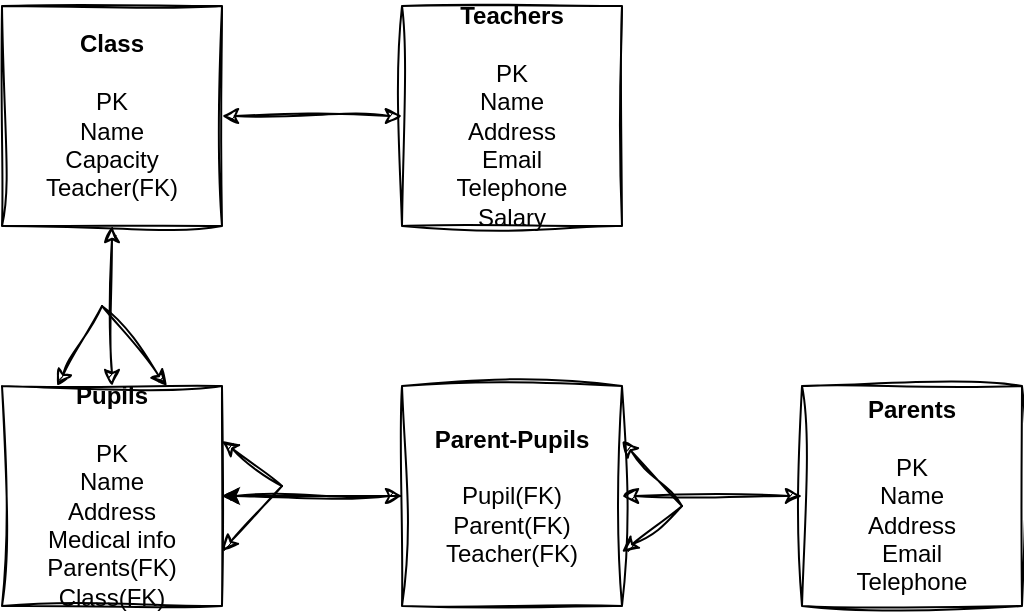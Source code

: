<mxfile version="26.1.0">
  <diagram name="Page-1" id="R_1BPAozDAuSYq13uV4G">
    <mxGraphModel dx="1208" dy="792" grid="1" gridSize="10" guides="1" tooltips="1" connect="1" arrows="1" fold="1" page="1" pageScale="1" pageWidth="827" pageHeight="1169" math="0" shadow="0">
      <root>
        <mxCell id="0" />
        <mxCell id="1" parent="0" />
        <mxCell id="sRKy9_dC_oPjdow7FwWJ-1" value="&lt;b&gt;Class&lt;/b&gt;&lt;div&gt;&lt;br&gt;&lt;/div&gt;&lt;div&gt;PK&lt;/div&gt;&lt;div&gt;&lt;span style=&quot;font-size: 12px;&quot;&gt;Name&lt;/span&gt;&lt;/div&gt;&lt;div&gt;&lt;span style=&quot;font-size: 12px;&quot;&gt;Capacity&lt;/span&gt;&lt;/div&gt;&lt;div&gt;&lt;span style=&quot;font-size: 12px;&quot;&gt;Teacher(FK)&lt;/span&gt;&lt;/div&gt;" style="whiteSpace=wrap;html=1;aspect=fixed;sketch=1;curveFitting=1;jiggle=2;" vertex="1" parent="1">
          <mxGeometry x="100" y="130" width="110" height="110" as="geometry" />
        </mxCell>
        <mxCell id="sRKy9_dC_oPjdow7FwWJ-2" value="&lt;b&gt;Teachers&lt;/b&gt;&lt;div&gt;&lt;br&gt;&lt;/div&gt;&lt;div&gt;PK&lt;/div&gt;&lt;div&gt;Name&lt;/div&gt;&lt;div&gt;Address&lt;/div&gt;&lt;div&gt;Email&lt;/div&gt;&lt;div&gt;Telephone&lt;/div&gt;&lt;div&gt;Salary&lt;/div&gt;" style="whiteSpace=wrap;html=1;aspect=fixed;sketch=1;curveFitting=1;jiggle=2;" vertex="1" parent="1">
          <mxGeometry x="300" y="130" width="110" height="110" as="geometry" />
        </mxCell>
        <mxCell id="sRKy9_dC_oPjdow7FwWJ-3" value="" style="endArrow=classic;startArrow=classic;html=1;rounded=0;entryX=0;entryY=0.5;entryDx=0;entryDy=0;exitX=1;exitY=0.5;exitDx=0;exitDy=0;sketch=1;curveFitting=1;jiggle=2;" edge="1" parent="1" source="sRKy9_dC_oPjdow7FwWJ-1" target="sRKy9_dC_oPjdow7FwWJ-2">
          <mxGeometry width="50" height="50" relative="1" as="geometry">
            <mxPoint x="230" y="190" as="sourcePoint" />
            <mxPoint x="250" y="130" as="targetPoint" />
          </mxGeometry>
        </mxCell>
        <mxCell id="sRKy9_dC_oPjdow7FwWJ-4" value="&lt;b&gt;Pupils&lt;/b&gt;&lt;div&gt;&lt;br&gt;&lt;/div&gt;&lt;div&gt;PK&lt;/div&gt;&lt;div&gt;Name&lt;/div&gt;&lt;div&gt;Address&lt;/div&gt;&lt;div&gt;Medical info&lt;/div&gt;&lt;div&gt;Parents(FK)&lt;/div&gt;&lt;div&gt;Class(FK)&lt;/div&gt;" style="whiteSpace=wrap;html=1;aspect=fixed;sketch=1;curveFitting=1;jiggle=2;" vertex="1" parent="1">
          <mxGeometry x="100" y="320" width="110" height="110" as="geometry" />
        </mxCell>
        <mxCell id="sRKy9_dC_oPjdow7FwWJ-5" value="" style="endArrow=classic;startArrow=classic;html=1;rounded=0;entryX=0.5;entryY=1;entryDx=0;entryDy=0;exitX=0.5;exitY=0;exitDx=0;exitDy=0;sketch=1;curveFitting=1;jiggle=2;" edge="1" parent="1" source="sRKy9_dC_oPjdow7FwWJ-4" target="sRKy9_dC_oPjdow7FwWJ-1">
          <mxGeometry width="50" height="50" relative="1" as="geometry">
            <mxPoint x="230" y="355" as="sourcePoint" />
            <mxPoint x="280" y="305" as="targetPoint" />
          </mxGeometry>
        </mxCell>
        <mxCell id="sRKy9_dC_oPjdow7FwWJ-6" value="" style="endArrow=classic;html=1;rounded=0;entryX=0.75;entryY=0;entryDx=0;entryDy=0;sketch=1;curveFitting=1;jiggle=2;" edge="1" parent="1" target="sRKy9_dC_oPjdow7FwWJ-4">
          <mxGeometry width="50" height="50" relative="1" as="geometry">
            <mxPoint x="150" y="280" as="sourcePoint" />
            <mxPoint x="430" y="370" as="targetPoint" />
          </mxGeometry>
        </mxCell>
        <mxCell id="sRKy9_dC_oPjdow7FwWJ-7" value="" style="endArrow=classic;html=1;rounded=0;entryX=0.25;entryY=0;entryDx=0;entryDy=0;sketch=1;curveFitting=1;jiggle=2;" edge="1" parent="1" target="sRKy9_dC_oPjdow7FwWJ-4">
          <mxGeometry width="50" height="50" relative="1" as="geometry">
            <mxPoint x="150" y="280" as="sourcePoint" />
            <mxPoint x="430" y="370" as="targetPoint" />
          </mxGeometry>
        </mxCell>
        <mxCell id="sRKy9_dC_oPjdow7FwWJ-8" value="&lt;b&gt;Parents&lt;/b&gt;&lt;div&gt;&lt;br&gt;&lt;div&gt;PK&lt;/div&gt;&lt;div&gt;Name&lt;/div&gt;&lt;div&gt;Address&lt;/div&gt;&lt;div&gt;Email&lt;/div&gt;&lt;div&gt;Telephone&lt;/div&gt;&lt;/div&gt;" style="whiteSpace=wrap;html=1;aspect=fixed;sketch=1;curveFitting=1;jiggle=2;" vertex="1" parent="1">
          <mxGeometry x="500" y="320" width="110" height="110" as="geometry" />
        </mxCell>
        <mxCell id="sRKy9_dC_oPjdow7FwWJ-9" value="" style="edgeStyle=orthogonalEdgeStyle;rounded=0;orthogonalLoop=1;jettySize=auto;html=1;" edge="1" parent="1" source="sRKy9_dC_oPjdow7FwWJ-10" target="sRKy9_dC_oPjdow7FwWJ-4">
          <mxGeometry relative="1" as="geometry" />
        </mxCell>
        <mxCell id="sRKy9_dC_oPjdow7FwWJ-10" value="&lt;b&gt;Parent-Pupils&lt;/b&gt;&lt;div&gt;&lt;br&gt;&lt;/div&gt;&lt;div&gt;Pupil(FK)&lt;/div&gt;&lt;div&gt;Parent(FK)&lt;/div&gt;&lt;div&gt;Teacher(FK)&lt;/div&gt;" style="whiteSpace=wrap;html=1;aspect=fixed;sketch=1;curveFitting=1;jiggle=2;" vertex="1" parent="1">
          <mxGeometry x="300" y="320" width="110" height="110" as="geometry" />
        </mxCell>
        <mxCell id="sRKy9_dC_oPjdow7FwWJ-11" value="" style="endArrow=classic;startArrow=classic;html=1;rounded=0;exitX=1;exitY=0.5;exitDx=0;exitDy=0;entryX=0;entryY=0.5;entryDx=0;entryDy=0;sketch=1;curveFitting=1;jiggle=2;" edge="1" parent="1" source="sRKy9_dC_oPjdow7FwWJ-4" target="sRKy9_dC_oPjdow7FwWJ-10">
          <mxGeometry width="50" height="50" relative="1" as="geometry">
            <mxPoint x="380" y="420" as="sourcePoint" />
            <mxPoint x="270" y="390" as="targetPoint" />
          </mxGeometry>
        </mxCell>
        <mxCell id="sRKy9_dC_oPjdow7FwWJ-12" value="" style="endArrow=classic;html=1;rounded=0;entryX=1;entryY=0.25;entryDx=0;entryDy=0;sketch=1;curveFitting=1;jiggle=2;" edge="1" parent="1" target="sRKy9_dC_oPjdow7FwWJ-4">
          <mxGeometry width="50" height="50" relative="1" as="geometry">
            <mxPoint x="240" y="370" as="sourcePoint" />
            <mxPoint x="310" y="320" as="targetPoint" />
          </mxGeometry>
        </mxCell>
        <mxCell id="sRKy9_dC_oPjdow7FwWJ-13" value="" style="endArrow=classic;html=1;rounded=0;entryX=1;entryY=0.75;entryDx=0;entryDy=0;flowAnimation=0;sketch=1;curveFitting=1;jiggle=2;" edge="1" parent="1" target="sRKy9_dC_oPjdow7FwWJ-4">
          <mxGeometry width="50" height="50" relative="1" as="geometry">
            <mxPoint x="240" y="370" as="sourcePoint" />
            <mxPoint x="290" y="380" as="targetPoint" />
          </mxGeometry>
        </mxCell>
        <mxCell id="sRKy9_dC_oPjdow7FwWJ-14" value="" style="endArrow=classic;startArrow=classic;html=1;rounded=0;entryX=0;entryY=0.5;entryDx=0;entryDy=0;exitX=1;exitY=0.5;exitDx=0;exitDy=0;sketch=1;curveFitting=1;jiggle=2;" edge="1" parent="1" source="sRKy9_dC_oPjdow7FwWJ-10" target="sRKy9_dC_oPjdow7FwWJ-8">
          <mxGeometry width="50" height="50" relative="1" as="geometry">
            <mxPoint x="380" y="420" as="sourcePoint" />
            <mxPoint x="430" y="370" as="targetPoint" />
          </mxGeometry>
        </mxCell>
        <mxCell id="sRKy9_dC_oPjdow7FwWJ-15" value="" style="endArrow=classic;html=1;rounded=0;entryX=1;entryY=0.25;entryDx=0;entryDy=0;sketch=1;curveFitting=1;jiggle=2;" edge="1" parent="1" target="sRKy9_dC_oPjdow7FwWJ-10">
          <mxGeometry width="50" height="50" relative="1" as="geometry">
            <mxPoint x="440" y="380" as="sourcePoint" />
            <mxPoint x="480" y="320" as="targetPoint" />
          </mxGeometry>
        </mxCell>
        <mxCell id="sRKy9_dC_oPjdow7FwWJ-16" value="" style="endArrow=classic;html=1;rounded=0;sketch=1;curveFitting=1;jiggle=2;" edge="1" parent="1">
          <mxGeometry width="50" height="50" relative="1" as="geometry">
            <mxPoint x="440" y="380" as="sourcePoint" />
            <mxPoint x="410" y="403" as="targetPoint" />
          </mxGeometry>
        </mxCell>
      </root>
    </mxGraphModel>
  </diagram>
</mxfile>
